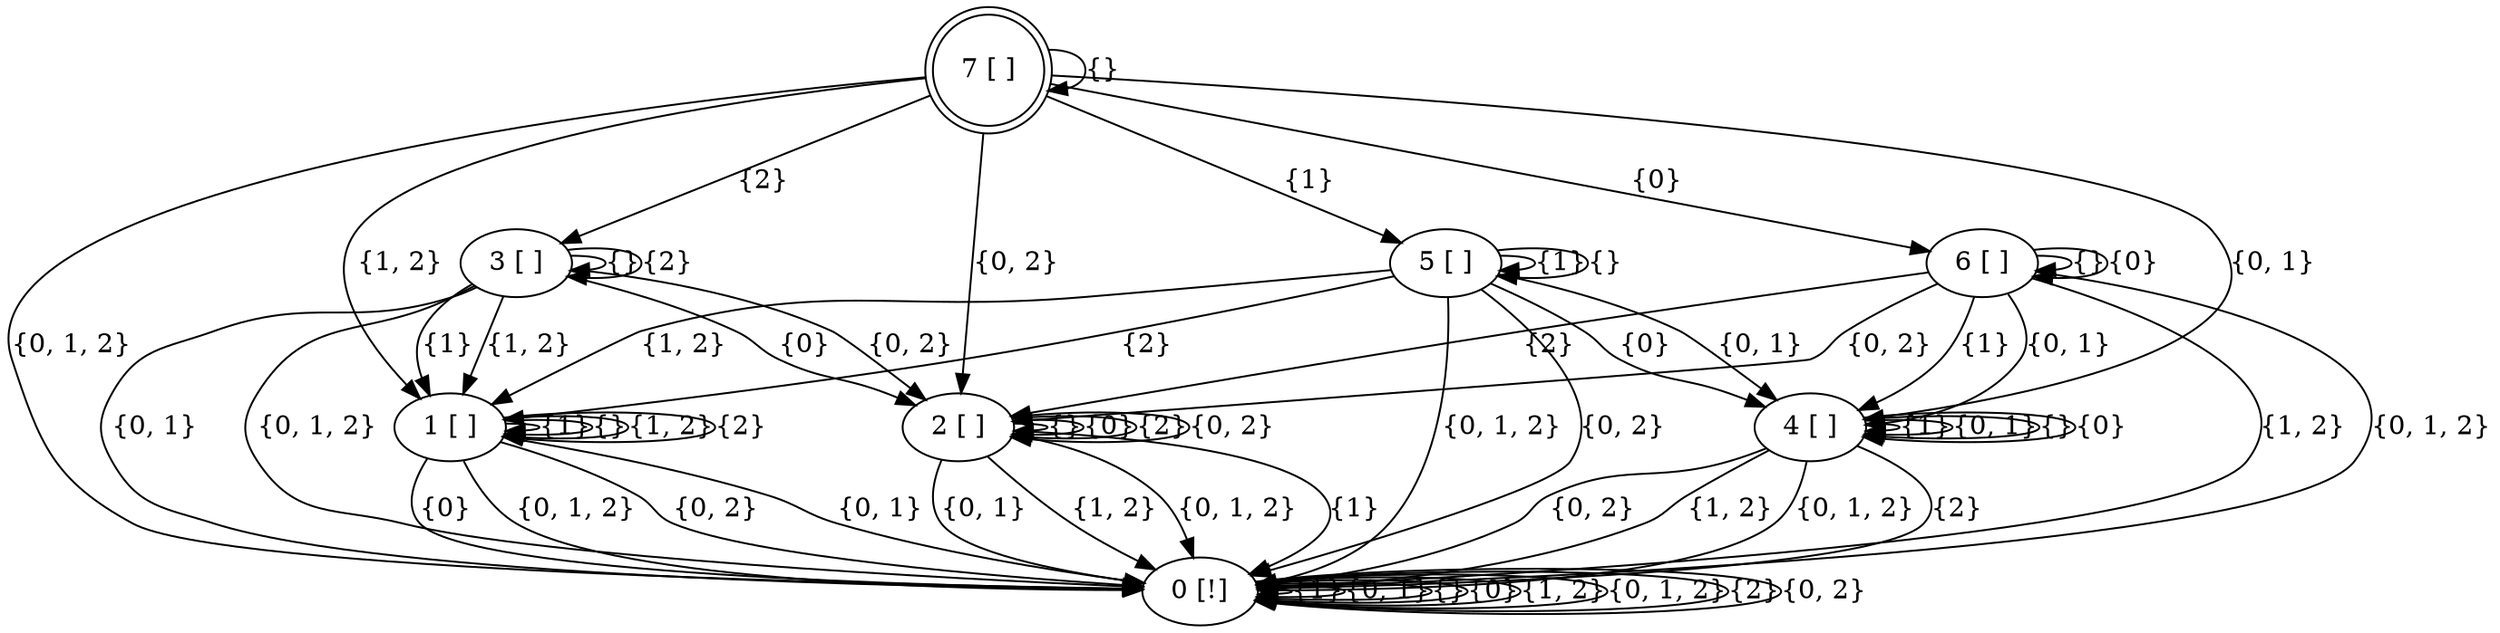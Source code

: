 digraph model {
	0 [label="0 [!]", shape=ellipse]
	1 [label="1 [ ]", shape=ellipse]
	2 [label="2 [ ]", shape=ellipse]
	3 [label="3 [ ]", shape=ellipse]
	4 [label="4 [ ]", shape=ellipse]
	5 [label="5 [ ]", shape=ellipse]
	6 [label="6 [ ]", shape=ellipse]
	7 [label="7 [ ]", shape=doublecircle]
	0 -> 0 [label="{1}"]
	0 -> 0 [label="{0, 1}"]
	0 -> 0 [label="{}"]
	0 -> 0 [label="{0}"]
	0 -> 0 [label="{1, 2}"]
	0 -> 0 [label="{0, 1, 2}"]
	0 -> 0 [label="{2}"]
	0 -> 0 [label="{0, 2}"]
	1 -> 1 [label="{1}"]
	1 -> 0 [label="{0, 1}"]
	1 -> 1 [label="{}"]
	1 -> 0 [label="{0}"]
	1 -> 1 [label="{1, 2}"]
	1 -> 0 [label="{0, 1, 2}"]
	1 -> 1 [label="{2}"]
	1 -> 0 [label="{0, 2}"]
	2 -> 0 [label="{1}"]
	2 -> 0 [label="{0, 1}"]
	2 -> 2 [label="{}"]
	2 -> 2 [label="{0}"]
	2 -> 0 [label="{1, 2}"]
	2 -> 0 [label="{0, 1, 2}"]
	2 -> 2 [label="{2}"]
	2 -> 2 [label="{0, 2}"]
	3 -> 1 [label="{1}"]
	3 -> 0 [label="{0, 1}"]
	3 -> 3 [label="{}"]
	3 -> 2 [label="{0}"]
	3 -> 1 [label="{1, 2}"]
	3 -> 0 [label="{0, 1, 2}"]
	3 -> 3 [label="{2}"]
	3 -> 2 [label="{0, 2}"]
	4 -> 4 [label="{1}"]
	4 -> 4 [label="{0, 1}"]
	4 -> 4 [label="{}"]
	4 -> 4 [label="{0}"]
	4 -> 0 [label="{1, 2}"]
	4 -> 0 [label="{0, 1, 2}"]
	4 -> 0 [label="{2}"]
	4 -> 0 [label="{0, 2}"]
	5 -> 5 [label="{1}"]
	5 -> 4 [label="{0, 1}"]
	5 -> 5 [label="{}"]
	5 -> 4 [label="{0}"]
	5 -> 1 [label="{1, 2}"]
	5 -> 0 [label="{0, 1, 2}"]
	5 -> 1 [label="{2}"]
	5 -> 0 [label="{0, 2}"]
	6 -> 4 [label="{1}"]
	6 -> 4 [label="{0, 1}"]
	6 -> 6 [label="{}"]
	6 -> 6 [label="{0}"]
	6 -> 0 [label="{1, 2}"]
	6 -> 0 [label="{0, 1, 2}"]
	6 -> 2 [label="{2}"]
	6 -> 2 [label="{0, 2}"]
	7 -> 5 [label="{1}"]
	7 -> 4 [label="{0, 1}"]
	7 -> 7 [label="{}"]
	7 -> 6 [label="{0}"]
	7 -> 1 [label="{1, 2}"]
	7 -> 0 [label="{0, 1, 2}"]
	7 -> 3 [label="{2}"]
	7 -> 2 [label="{0, 2}"]
}
